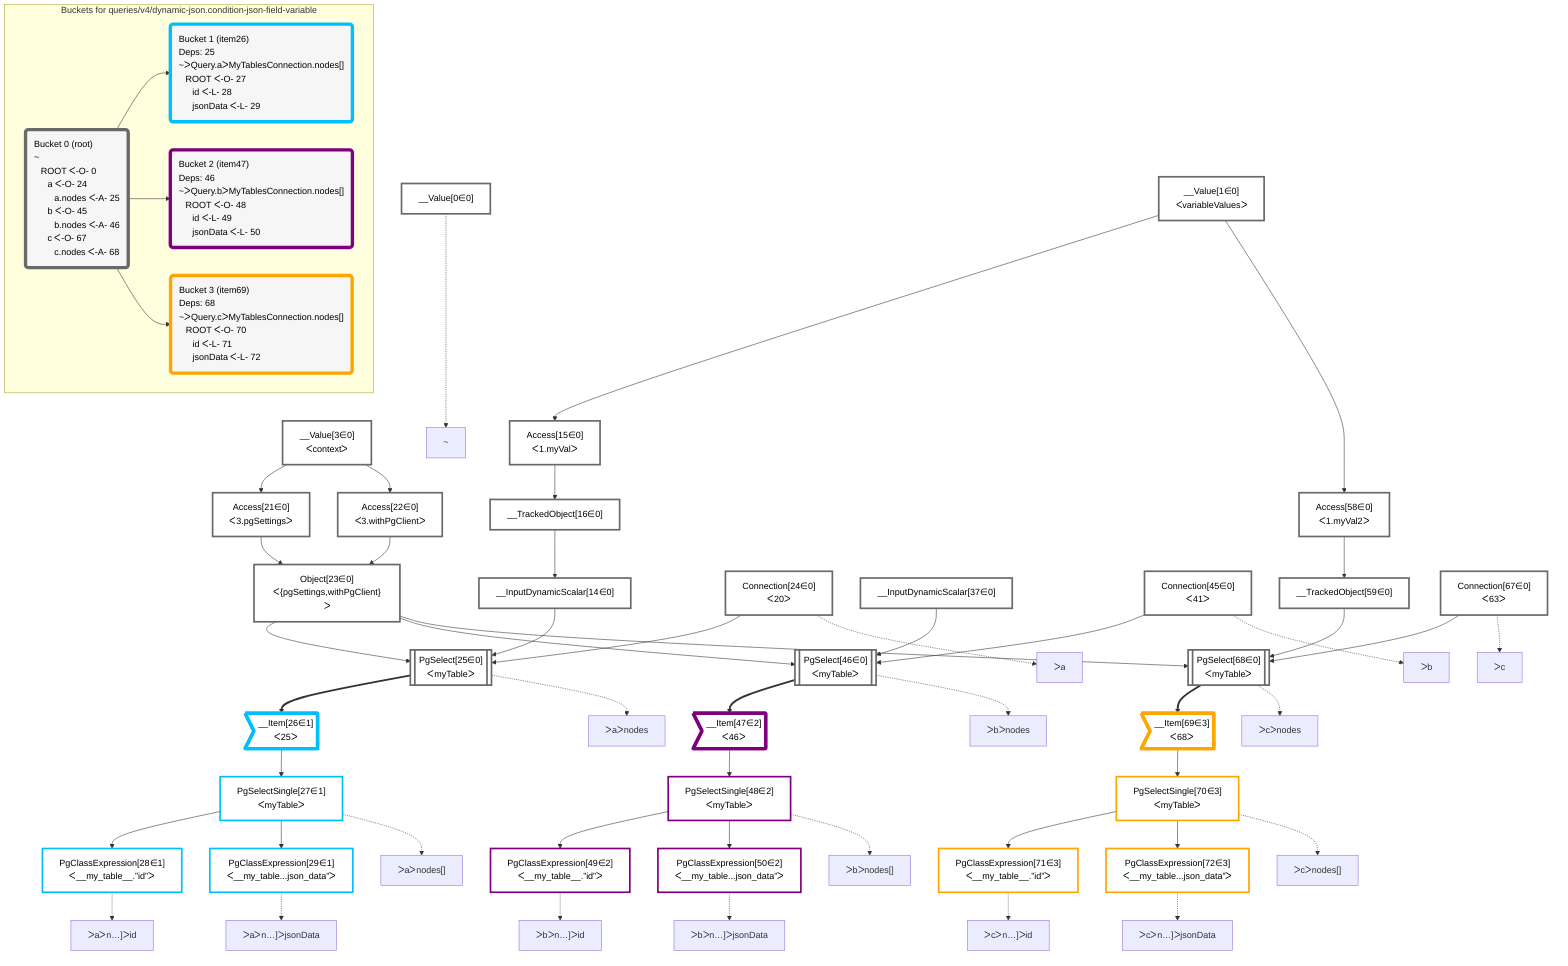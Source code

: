 graph TD
    classDef path fill:#eee,stroke:#000,color:#000
    classDef plan fill:#fff,stroke-width:3px,color:#000
    classDef itemplan fill:#fff,stroke-width:6px,color:#000
    classDef sideeffectplan fill:#f00,stroke-width:6px,color:#000
    classDef bucket fill:#f6f6f6,color:#000,stroke-width:6px,text-align:left


    %% define plans
    __Value0["__Value[0∈0]"]:::plan
    __Value1["__Value[1∈0]<br />ᐸvariableValuesᐳ"]:::plan
    __Value3["__Value[3∈0]<br />ᐸcontextᐳ"]:::plan
    Access15["Access[15∈0]<br />ᐸ1.myValᐳ"]:::plan
    __TrackedObject16["__TrackedObject[16∈0]"]:::plan
    __InputDynamicScalar14["__InputDynamicScalar[14∈0]"]:::plan
    Access21["Access[21∈0]<br />ᐸ3.pgSettingsᐳ"]:::plan
    Access22["Access[22∈0]<br />ᐸ3.withPgClientᐳ"]:::plan
    Object23["Object[23∈0]<br />ᐸ{pgSettings,withPgClient}ᐳ"]:::plan
    Connection24["Connection[24∈0]<br />ᐸ20ᐳ"]:::plan
    PgSelect25[["PgSelect[25∈0]<br />ᐸmyTableᐳ"]]:::plan
    __Item26>"__Item[26∈1]<br />ᐸ25ᐳ"]:::itemplan
    PgSelectSingle27["PgSelectSingle[27∈1]<br />ᐸmyTableᐳ"]:::plan
    PgClassExpression28["PgClassExpression[28∈1]<br />ᐸ__my_table__.”id”ᐳ"]:::plan
    PgClassExpression29["PgClassExpression[29∈1]<br />ᐸ__my_table...json_data”ᐳ"]:::plan
    __InputDynamicScalar37["__InputDynamicScalar[37∈0]"]:::plan
    Connection45["Connection[45∈0]<br />ᐸ41ᐳ"]:::plan
    PgSelect46[["PgSelect[46∈0]<br />ᐸmyTableᐳ"]]:::plan
    __Item47>"__Item[47∈2]<br />ᐸ46ᐳ"]:::itemplan
    PgSelectSingle48["PgSelectSingle[48∈2]<br />ᐸmyTableᐳ"]:::plan
    PgClassExpression49["PgClassExpression[49∈2]<br />ᐸ__my_table__.”id”ᐳ"]:::plan
    PgClassExpression50["PgClassExpression[50∈2]<br />ᐸ__my_table...json_data”ᐳ"]:::plan
    Access58["Access[58∈0]<br />ᐸ1.myVal2ᐳ"]:::plan
    __TrackedObject59["__TrackedObject[59∈0]"]:::plan
    Connection67["Connection[67∈0]<br />ᐸ63ᐳ"]:::plan
    PgSelect68[["PgSelect[68∈0]<br />ᐸmyTableᐳ"]]:::plan
    __Item69>"__Item[69∈3]<br />ᐸ68ᐳ"]:::itemplan
    PgSelectSingle70["PgSelectSingle[70∈3]<br />ᐸmyTableᐳ"]:::plan
    PgClassExpression71["PgClassExpression[71∈3]<br />ᐸ__my_table__.”id”ᐳ"]:::plan
    PgClassExpression72["PgClassExpression[72∈3]<br />ᐸ__my_table...json_data”ᐳ"]:::plan

    %% plan dependencies
    __Value1 --> Access15
    Access15 --> __TrackedObject16
    __TrackedObject16 --> __InputDynamicScalar14
    __Value3 --> Access21
    __Value3 --> Access22
    Access21 & Access22 --> Object23
    Object23 & __InputDynamicScalar14 & Connection24 --> PgSelect25
    PgSelect25 ==> __Item26
    __Item26 --> PgSelectSingle27
    PgSelectSingle27 --> PgClassExpression28
    PgSelectSingle27 --> PgClassExpression29
    Object23 & __InputDynamicScalar37 & Connection45 --> PgSelect46
    PgSelect46 ==> __Item47
    __Item47 --> PgSelectSingle48
    PgSelectSingle48 --> PgClassExpression49
    PgSelectSingle48 --> PgClassExpression50
    __Value1 --> Access58
    Access58 --> __TrackedObject59
    Object23 & __TrackedObject59 & Connection67 --> PgSelect68
    PgSelect68 ==> __Item69
    __Item69 --> PgSelectSingle70
    PgSelectSingle70 --> PgClassExpression71
    PgSelectSingle70 --> PgClassExpression72

    %% plan-to-path relationships
    P0["~"]
    __Value0 -.-> P0
    P24["ᐳa"]
    Connection24 -.-> P24
    P25["ᐳaᐳnodes"]
    PgSelect25 -.-> P25
    P27["ᐳaᐳnodes[]"]
    PgSelectSingle27 -.-> P27
    P28["ᐳaᐳn…]ᐳid"]
    PgClassExpression28 -.-> P28
    P29["ᐳaᐳn…]ᐳjsonData"]
    PgClassExpression29 -.-> P29
    P45["ᐳb"]
    Connection45 -.-> P45
    P46["ᐳbᐳnodes"]
    PgSelect46 -.-> P46
    P48["ᐳbᐳnodes[]"]
    PgSelectSingle48 -.-> P48
    P49["ᐳbᐳn…]ᐳid"]
    PgClassExpression49 -.-> P49
    P50["ᐳbᐳn…]ᐳjsonData"]
    PgClassExpression50 -.-> P50
    P67["ᐳc"]
    Connection67 -.-> P67
    P68["ᐳcᐳnodes"]
    PgSelect68 -.-> P68
    P70["ᐳcᐳnodes[]"]
    PgSelectSingle70 -.-> P70
    P71["ᐳcᐳn…]ᐳid"]
    PgClassExpression71 -.-> P71
    P72["ᐳcᐳn…]ᐳjsonData"]
    PgClassExpression72 -.-> P72

    subgraph "Buckets for queries/v4/dynamic-json.condition-json-field-variable"
    Bucket0("Bucket 0 (root)<br />~<br />⠀ROOT ᐸ-O- 0<br />⠀⠀a ᐸ-O- 24<br />⠀⠀⠀a.nodes ᐸ-A- 25<br />⠀⠀b ᐸ-O- 45<br />⠀⠀⠀b.nodes ᐸ-A- 46<br />⠀⠀c ᐸ-O- 67<br />⠀⠀⠀c.nodes ᐸ-A- 68"):::bucket
    classDef bucket0 stroke:#696969
    class Bucket0,__Value0,__Value1,__Value3,__InputDynamicScalar14,Access15,__TrackedObject16,Access21,Access22,Object23,Connection24,PgSelect25,__InputDynamicScalar37,Connection45,PgSelect46,Access58,__TrackedObject59,Connection67,PgSelect68 bucket0
    Bucket1("Bucket 1 (item26)<br />Deps: 25<br />~ᐳQuery.aᐳMyTablesConnection.nodes[]<br />⠀ROOT ᐸ-O- 27<br />⠀⠀id ᐸ-L- 28<br />⠀⠀jsonData ᐸ-L- 29"):::bucket
    classDef bucket1 stroke:#00bfff
    class Bucket1,__Item26,PgSelectSingle27,PgClassExpression28,PgClassExpression29 bucket1
    Bucket2("Bucket 2 (item47)<br />Deps: 46<br />~ᐳQuery.bᐳMyTablesConnection.nodes[]<br />⠀ROOT ᐸ-O- 48<br />⠀⠀id ᐸ-L- 49<br />⠀⠀jsonData ᐸ-L- 50"):::bucket
    classDef bucket2 stroke:#7f007f
    class Bucket2,__Item47,PgSelectSingle48,PgClassExpression49,PgClassExpression50 bucket2
    Bucket3("Bucket 3 (item69)<br />Deps: 68<br />~ᐳQuery.cᐳMyTablesConnection.nodes[]<br />⠀ROOT ᐸ-O- 70<br />⠀⠀id ᐸ-L- 71<br />⠀⠀jsonData ᐸ-L- 72"):::bucket
    classDef bucket3 stroke:#ffa500
    class Bucket3,__Item69,PgSelectSingle70,PgClassExpression71,PgClassExpression72 bucket3
    Bucket0 --> Bucket1 & Bucket2 & Bucket3
    end